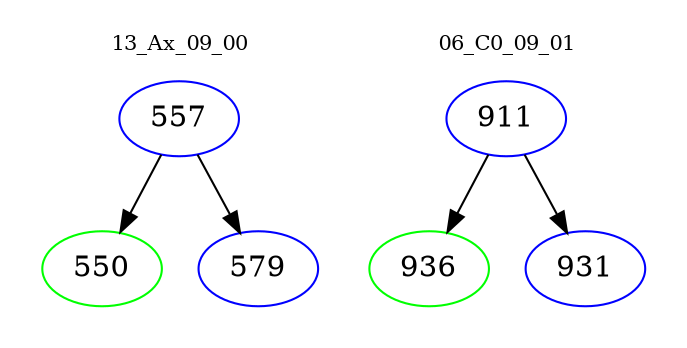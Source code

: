 digraph{
subgraph cluster_0 {
color = white
label = "13_Ax_09_00";
fontsize=10;
T0_557 [label="557", color="blue"]
T0_557 -> T0_550 [color="black"]
T0_550 [label="550", color="green"]
T0_557 -> T0_579 [color="black"]
T0_579 [label="579", color="blue"]
}
subgraph cluster_1 {
color = white
label = "06_C0_09_01";
fontsize=10;
T1_911 [label="911", color="blue"]
T1_911 -> T1_936 [color="black"]
T1_936 [label="936", color="green"]
T1_911 -> T1_931 [color="black"]
T1_931 [label="931", color="blue"]
}
}
